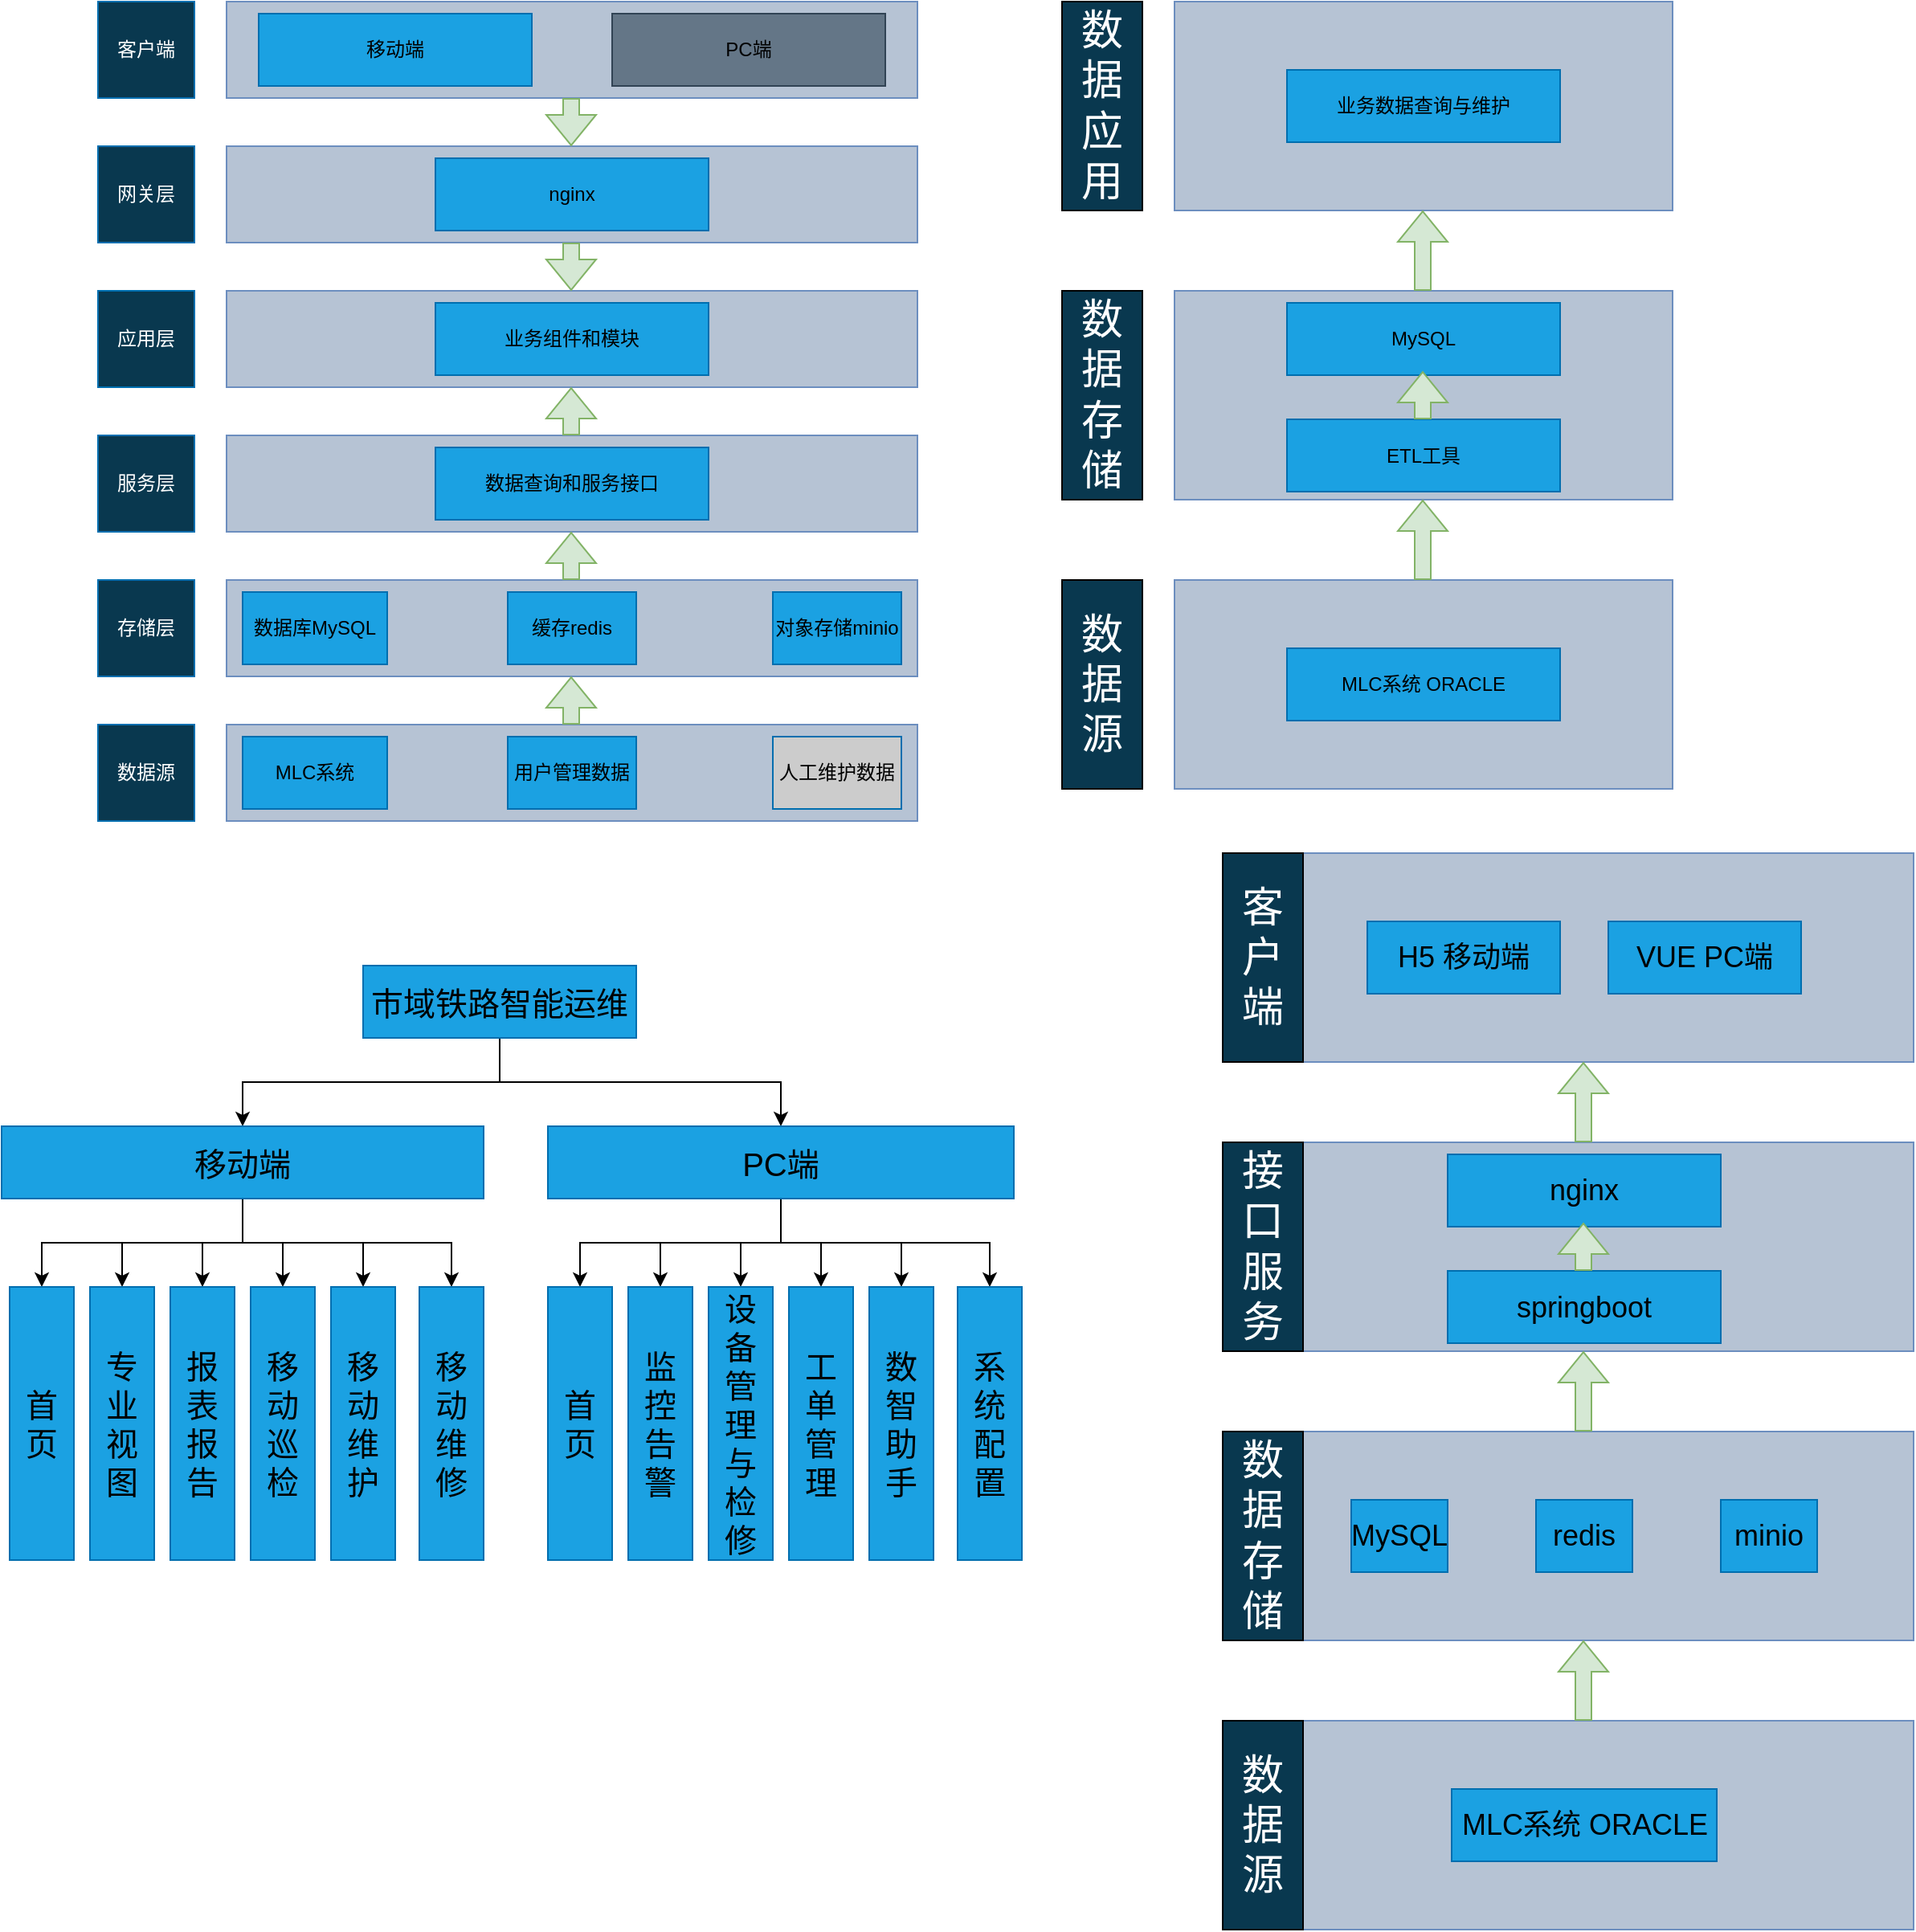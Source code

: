 <mxfile version="28.0.7">
  <diagram name="第 1 页" id="LLjCA8FpA9mF2V7TW0wK">
    <mxGraphModel dx="1418" dy="756" grid="1" gridSize="10" guides="1" tooltips="1" connect="1" arrows="1" fold="1" page="1" pageScale="1" pageWidth="3300" pageHeight="4681" math="0" shadow="0">
      <root>
        <mxCell id="0" />
        <mxCell id="1" parent="0" />
        <mxCell id="T-pPKBjrFjKDhYHmC0Yr-2" value="客户端" style="whiteSpace=wrap;html=1;aspect=fixed;fillColor=#09384F;fontColor=#FFFFFF;strokeColor=#006EAF;" parent="1" vertex="1">
          <mxGeometry x="110" y="210" width="60" height="60" as="geometry" />
        </mxCell>
        <mxCell id="T-pPKBjrFjKDhYHmC0Yr-3" value="" style="rounded=0;whiteSpace=wrap;html=1;fillColor=#B6C3D4;strokeColor=#6c8ebf;fontColor=#000000;" parent="1" vertex="1">
          <mxGeometry x="190" y="210" width="430" height="60" as="geometry" />
        </mxCell>
        <mxCell id="T-pPKBjrFjKDhYHmC0Yr-5" value="移动端" style="rounded=0;whiteSpace=wrap;html=1;fillColor=#1ba1e2;fontColor=#000000;strokeColor=#006EAF;" parent="1" vertex="1">
          <mxGeometry x="210" y="217.5" width="170" height="45" as="geometry" />
        </mxCell>
        <mxCell id="T-pPKBjrFjKDhYHmC0Yr-7" value="PC端" style="rounded=0;whiteSpace=wrap;html=1;fillColor=#647687;strokeColor=#314354;fontColor=#000000;" parent="1" vertex="1">
          <mxGeometry x="430" y="217.5" width="170" height="45" as="geometry" />
        </mxCell>
        <mxCell id="jx--1_HKr8451Tq5J7Lc-1" value="网关层" style="whiteSpace=wrap;html=1;aspect=fixed;fillColor=#09384F;fontColor=#FFFFFF;strokeColor=#006EAF;" vertex="1" parent="1">
          <mxGeometry x="110" y="300" width="60" height="60" as="geometry" />
        </mxCell>
        <mxCell id="jx--1_HKr8451Tq5J7Lc-2" value="" style="rounded=0;whiteSpace=wrap;html=1;fillColor=#B6C3D4;strokeColor=#6c8ebf;fontColor=#000000;" vertex="1" parent="1">
          <mxGeometry x="190" y="300" width="430" height="60" as="geometry" />
        </mxCell>
        <mxCell id="jx--1_HKr8451Tq5J7Lc-3" value="nginx" style="rounded=0;whiteSpace=wrap;html=1;fillColor=#1ba1e2;fontColor=#000000;strokeColor=#006EAF;" vertex="1" parent="1">
          <mxGeometry x="320" y="307.5" width="170" height="45" as="geometry" />
        </mxCell>
        <mxCell id="jx--1_HKr8451Tq5J7Lc-19" value="应用层" style="whiteSpace=wrap;html=1;aspect=fixed;fillColor=#09384F;fontColor=#FFFFFF;strokeColor=#006EAF;" vertex="1" parent="1">
          <mxGeometry x="110" y="390" width="60" height="60" as="geometry" />
        </mxCell>
        <mxCell id="jx--1_HKr8451Tq5J7Lc-20" value="" style="rounded=0;whiteSpace=wrap;html=1;fillColor=#B6C3D4;strokeColor=#6c8ebf;fontColor=#000000;" vertex="1" parent="1">
          <mxGeometry x="190" y="390" width="430" height="60" as="geometry" />
        </mxCell>
        <mxCell id="jx--1_HKr8451Tq5J7Lc-21" value="业务组件和模块" style="rounded=0;whiteSpace=wrap;html=1;fillColor=#1ba1e2;fontColor=#000000;strokeColor=#006EAF;" vertex="1" parent="1">
          <mxGeometry x="320" y="397.5" width="170" height="45" as="geometry" />
        </mxCell>
        <mxCell id="jx--1_HKr8451Tq5J7Lc-23" value="" style="shape=flexArrow;endArrow=classic;html=1;rounded=0;fillColor=#d5e8d4;strokeColor=#82b366;fontColor=#000000;" edge="1" parent="1">
          <mxGeometry width="50" height="50" relative="1" as="geometry">
            <mxPoint x="404.5" y="270" as="sourcePoint" />
            <mxPoint x="404.5" y="300" as="targetPoint" />
          </mxGeometry>
        </mxCell>
        <mxCell id="jx--1_HKr8451Tq5J7Lc-24" value="" style="shape=flexArrow;endArrow=classic;html=1;rounded=0;fillColor=#d5e8d4;strokeColor=#82b366;fontColor=#000000;" edge="1" parent="1">
          <mxGeometry width="50" height="50" relative="1" as="geometry">
            <mxPoint x="404.5" y="360" as="sourcePoint" />
            <mxPoint x="404.5" y="390" as="targetPoint" />
          </mxGeometry>
        </mxCell>
        <mxCell id="jx--1_HKr8451Tq5J7Lc-25" value="服务层" style="whiteSpace=wrap;html=1;aspect=fixed;fillColor=#09384F;fontColor=#FFFFFF;strokeColor=#006EAF;" vertex="1" parent="1">
          <mxGeometry x="110" y="480" width="60" height="60" as="geometry" />
        </mxCell>
        <mxCell id="jx--1_HKr8451Tq5J7Lc-26" value="" style="rounded=0;whiteSpace=wrap;html=1;fillColor=#B6C3D4;strokeColor=#6c8ebf;fontColor=#000000;" vertex="1" parent="1">
          <mxGeometry x="190" y="480" width="430" height="60" as="geometry" />
        </mxCell>
        <mxCell id="jx--1_HKr8451Tq5J7Lc-27" value="数据查询和服务接口" style="rounded=0;whiteSpace=wrap;html=1;fillColor=#1ba1e2;fontColor=#000000;strokeColor=#006EAF;" vertex="1" parent="1">
          <mxGeometry x="320" y="487.5" width="170" height="45" as="geometry" />
        </mxCell>
        <mxCell id="jx--1_HKr8451Tq5J7Lc-28" value="存储层" style="whiteSpace=wrap;html=1;aspect=fixed;fillColor=#09384F;fontColor=#FFFFFF;strokeColor=#006EAF;" vertex="1" parent="1">
          <mxGeometry x="110" y="570" width="60" height="60" as="geometry" />
        </mxCell>
        <mxCell id="jx--1_HKr8451Tq5J7Lc-29" value="" style="rounded=0;whiteSpace=wrap;html=1;fillColor=#B6C3D4;strokeColor=#6c8ebf;fontColor=#000000;" vertex="1" parent="1">
          <mxGeometry x="190" y="570" width="430" height="60" as="geometry" />
        </mxCell>
        <mxCell id="jx--1_HKr8451Tq5J7Lc-30" value="数据库MySQL" style="rounded=0;whiteSpace=wrap;html=1;fillColor=#1ba1e2;fontColor=#000000;strokeColor=#006EAF;" vertex="1" parent="1">
          <mxGeometry x="200" y="577.5" width="90" height="45" as="geometry" />
        </mxCell>
        <mxCell id="jx--1_HKr8451Tq5J7Lc-31" value="缓存redis" style="rounded=0;whiteSpace=wrap;html=1;fillColor=#1ba1e2;fontColor=#000000;strokeColor=#006EAF;" vertex="1" parent="1">
          <mxGeometry x="365" y="577.5" width="80" height="45" as="geometry" />
        </mxCell>
        <mxCell id="jx--1_HKr8451Tq5J7Lc-32" value="对象存储minio" style="rounded=0;whiteSpace=wrap;html=1;fillColor=#1ba1e2;fontColor=#000000;strokeColor=#006EAF;" vertex="1" parent="1">
          <mxGeometry x="530" y="577.5" width="80" height="45" as="geometry" />
        </mxCell>
        <mxCell id="jx--1_HKr8451Tq5J7Lc-33" value="数据源" style="whiteSpace=wrap;html=1;aspect=fixed;fillColor=#09384F;fontColor=#FFFFFF;strokeColor=#006EAF;" vertex="1" parent="1">
          <mxGeometry x="110" y="660" width="60" height="60" as="geometry" />
        </mxCell>
        <mxCell id="jx--1_HKr8451Tq5J7Lc-34" value="" style="rounded=0;whiteSpace=wrap;html=1;fillColor=#B6C3D4;strokeColor=#6c8ebf;fontColor=#000000;" vertex="1" parent="1">
          <mxGeometry x="190" y="660" width="430" height="60" as="geometry" />
        </mxCell>
        <mxCell id="jx--1_HKr8451Tq5J7Lc-35" value="MLC系统" style="rounded=0;whiteSpace=wrap;html=1;fillColor=#1ba1e2;fontColor=#000000;strokeColor=#006EAF;" vertex="1" parent="1">
          <mxGeometry x="200" y="667.5" width="90" height="45" as="geometry" />
        </mxCell>
        <mxCell id="jx--1_HKr8451Tq5J7Lc-36" value="用户管理数据" style="rounded=0;whiteSpace=wrap;html=1;fillColor=#1ba1e2;fontColor=#000000;strokeColor=#006EAF;" vertex="1" parent="1">
          <mxGeometry x="365" y="667.5" width="80" height="45" as="geometry" />
        </mxCell>
        <mxCell id="jx--1_HKr8451Tq5J7Lc-37" value="人工维护数据" style="rounded=0;whiteSpace=wrap;html=1;fillColor=#CCCCCC;fontColor=#000000;strokeColor=#006EAF;" vertex="1" parent="1">
          <mxGeometry x="530" y="667.5" width="80" height="45" as="geometry" />
        </mxCell>
        <mxCell id="jx--1_HKr8451Tq5J7Lc-38" value="" style="shape=flexArrow;endArrow=classic;html=1;rounded=0;fillColor=#d5e8d4;strokeColor=#82b366;fontColor=#000000;" edge="1" parent="1">
          <mxGeometry width="50" height="50" relative="1" as="geometry">
            <mxPoint x="404.5" y="660" as="sourcePoint" />
            <mxPoint x="404.5" y="630" as="targetPoint" />
          </mxGeometry>
        </mxCell>
        <mxCell id="jx--1_HKr8451Tq5J7Lc-40" value="" style="shape=flexArrow;endArrow=classic;html=1;rounded=0;fillColor=#d5e8d4;strokeColor=#82b366;fontColor=#000000;" edge="1" parent="1">
          <mxGeometry width="50" height="50" relative="1" as="geometry">
            <mxPoint x="404.5" y="480" as="sourcePoint" />
            <mxPoint x="404.5" y="450" as="targetPoint" />
          </mxGeometry>
        </mxCell>
        <mxCell id="jx--1_HKr8451Tq5J7Lc-41" value="" style="shape=flexArrow;endArrow=classic;html=1;rounded=0;fillColor=#d5e8d4;strokeColor=#82b366;fontColor=#000000;" edge="1" parent="1">
          <mxGeometry width="50" height="50" relative="1" as="geometry">
            <mxPoint x="404.5" y="570" as="sourcePoint" />
            <mxPoint x="404.5" y="540" as="targetPoint" />
          </mxGeometry>
        </mxCell>
        <mxCell id="jx--1_HKr8451Tq5J7Lc-44" value="" style="rounded=0;whiteSpace=wrap;html=1;fillColor=#B6C3D4;strokeColor=#6c8ebf;fontColor=#000000;" vertex="1" parent="1">
          <mxGeometry x="780" y="210" width="310" height="130" as="geometry" />
        </mxCell>
        <mxCell id="jx--1_HKr8451Tq5J7Lc-45" value="业务数据查询与维护" style="rounded=0;whiteSpace=wrap;html=1;fillColor=#1ba1e2;fontColor=#000000;strokeColor=#006EAF;" vertex="1" parent="1">
          <mxGeometry x="850" y="252.5" width="170" height="45" as="geometry" />
        </mxCell>
        <mxCell id="jx--1_HKr8451Tq5J7Lc-46" value="&lt;font style=&quot;font-size: 26px;&quot;&gt;数据应用&lt;/font&gt;" style="rounded=0;whiteSpace=wrap;html=1;fillColor=#09384F;fontColor=#FFFFFF;" vertex="1" parent="1">
          <mxGeometry x="710" y="210" width="50" height="130" as="geometry" />
        </mxCell>
        <mxCell id="jx--1_HKr8451Tq5J7Lc-47" value="" style="rounded=0;whiteSpace=wrap;html=1;fillColor=#B6C3D4;strokeColor=#6c8ebf;fontColor=#000000;" vertex="1" parent="1">
          <mxGeometry x="780" y="390" width="310" height="130" as="geometry" />
        </mxCell>
        <mxCell id="jx--1_HKr8451Tq5J7Lc-48" value="MySQL" style="rounded=0;whiteSpace=wrap;html=1;fillColor=#1ba1e2;fontColor=#000000;strokeColor=#006EAF;" vertex="1" parent="1">
          <mxGeometry x="850" y="397.5" width="170" height="45" as="geometry" />
        </mxCell>
        <mxCell id="jx--1_HKr8451Tq5J7Lc-49" value="&lt;font style=&quot;font-size: 26px;&quot;&gt;数据存储&lt;/font&gt;" style="rounded=0;whiteSpace=wrap;html=1;fillColor=#09384F;fontColor=#FFFFFF;" vertex="1" parent="1">
          <mxGeometry x="710" y="390" width="50" height="130" as="geometry" />
        </mxCell>
        <mxCell id="jx--1_HKr8451Tq5J7Lc-50" value="ETL工具" style="rounded=0;whiteSpace=wrap;html=1;fillColor=#1ba1e2;fontColor=#000000;strokeColor=#006EAF;" vertex="1" parent="1">
          <mxGeometry x="850" y="470" width="170" height="45" as="geometry" />
        </mxCell>
        <mxCell id="jx--1_HKr8451Tq5J7Lc-51" value="" style="rounded=0;whiteSpace=wrap;html=1;fillColor=#B6C3D4;strokeColor=#6c8ebf;fontColor=#000000;" vertex="1" parent="1">
          <mxGeometry x="780" y="570" width="310" height="130" as="geometry" />
        </mxCell>
        <mxCell id="jx--1_HKr8451Tq5J7Lc-53" value="&lt;font style=&quot;font-size: 26px;&quot;&gt;数据源&lt;/font&gt;" style="rounded=0;whiteSpace=wrap;html=1;fillColor=#09384F;fontColor=#FFFFFF;" vertex="1" parent="1">
          <mxGeometry x="710" y="570" width="50" height="130" as="geometry" />
        </mxCell>
        <mxCell id="jx--1_HKr8451Tq5J7Lc-54" value="MLC系统 ORACLE" style="rounded=0;whiteSpace=wrap;html=1;fillColor=#1ba1e2;fontColor=#000000;strokeColor=#006EAF;" vertex="1" parent="1">
          <mxGeometry x="850" y="612.5" width="170" height="45" as="geometry" />
        </mxCell>
        <mxCell id="jx--1_HKr8451Tq5J7Lc-57" value="" style="shape=flexArrow;endArrow=classic;html=1;rounded=0;fillColor=#d5e8d4;strokeColor=#82b366;fontColor=#000000;" edge="1" parent="1">
          <mxGeometry width="50" height="50" relative="1" as="geometry">
            <mxPoint x="934.5" y="390" as="sourcePoint" />
            <mxPoint x="934.5" y="340" as="targetPoint" />
          </mxGeometry>
        </mxCell>
        <mxCell id="jx--1_HKr8451Tq5J7Lc-58" value="" style="shape=flexArrow;endArrow=classic;html=1;rounded=0;fillColor=#d5e8d4;strokeColor=#82b366;fontColor=#000000;" edge="1" parent="1">
          <mxGeometry width="50" height="50" relative="1" as="geometry">
            <mxPoint x="934.5" y="470" as="sourcePoint" />
            <mxPoint x="934.5" y="440" as="targetPoint" />
          </mxGeometry>
        </mxCell>
        <mxCell id="jx--1_HKr8451Tq5J7Lc-59" value="" style="shape=flexArrow;endArrow=classic;html=1;rounded=0;fillColor=#d5e8d4;strokeColor=#82b366;fontColor=#000000;" edge="1" parent="1">
          <mxGeometry width="50" height="50" relative="1" as="geometry">
            <mxPoint x="934.5" y="570" as="sourcePoint" />
            <mxPoint x="934.5" y="520" as="targetPoint" />
          </mxGeometry>
        </mxCell>
        <mxCell id="jx--1_HKr8451Tq5J7Lc-63" style="edgeStyle=orthogonalEdgeStyle;rounded=0;orthogonalLoop=1;jettySize=auto;html=1;fontSize=20;" edge="1" parent="1" source="jx--1_HKr8451Tq5J7Lc-60" target="jx--1_HKr8451Tq5J7Lc-61">
          <mxGeometry relative="1" as="geometry" />
        </mxCell>
        <mxCell id="jx--1_HKr8451Tq5J7Lc-64" style="edgeStyle=orthogonalEdgeStyle;rounded=0;orthogonalLoop=1;jettySize=auto;html=1;fontSize=20;" edge="1" parent="1" source="jx--1_HKr8451Tq5J7Lc-60" target="jx--1_HKr8451Tq5J7Lc-62">
          <mxGeometry relative="1" as="geometry" />
        </mxCell>
        <mxCell id="jx--1_HKr8451Tq5J7Lc-60" value="市域铁路智能运维" style="rounded=0;whiteSpace=wrap;html=1;fillColor=#1ba1e2;fontColor=#000000;strokeColor=#006EAF;fontSize=20;" vertex="1" parent="1">
          <mxGeometry x="275" y="810" width="170" height="45" as="geometry" />
        </mxCell>
        <mxCell id="jx--1_HKr8451Tq5J7Lc-80" style="edgeStyle=orthogonalEdgeStyle;rounded=0;orthogonalLoop=1;jettySize=auto;html=1;" edge="1" parent="1" source="jx--1_HKr8451Tq5J7Lc-61" target="jx--1_HKr8451Tq5J7Lc-74">
          <mxGeometry relative="1" as="geometry" />
        </mxCell>
        <mxCell id="jx--1_HKr8451Tq5J7Lc-81" style="edgeStyle=orthogonalEdgeStyle;rounded=0;orthogonalLoop=1;jettySize=auto;html=1;" edge="1" parent="1" source="jx--1_HKr8451Tq5J7Lc-61" target="jx--1_HKr8451Tq5J7Lc-75">
          <mxGeometry relative="1" as="geometry" />
        </mxCell>
        <mxCell id="jx--1_HKr8451Tq5J7Lc-82" style="edgeStyle=orthogonalEdgeStyle;rounded=0;orthogonalLoop=1;jettySize=auto;html=1;exitX=0.5;exitY=1;exitDx=0;exitDy=0;" edge="1" parent="1" source="jx--1_HKr8451Tq5J7Lc-61" target="jx--1_HKr8451Tq5J7Lc-76">
          <mxGeometry relative="1" as="geometry" />
        </mxCell>
        <mxCell id="jx--1_HKr8451Tq5J7Lc-83" style="edgeStyle=orthogonalEdgeStyle;rounded=0;orthogonalLoop=1;jettySize=auto;html=1;exitX=0.5;exitY=1;exitDx=0;exitDy=0;entryX=0.5;entryY=0;entryDx=0;entryDy=0;" edge="1" parent="1" source="jx--1_HKr8451Tq5J7Lc-61" target="jx--1_HKr8451Tq5J7Lc-77">
          <mxGeometry relative="1" as="geometry" />
        </mxCell>
        <mxCell id="jx--1_HKr8451Tq5J7Lc-84" style="edgeStyle=orthogonalEdgeStyle;rounded=0;orthogonalLoop=1;jettySize=auto;html=1;exitX=0.5;exitY=1;exitDx=0;exitDy=0;" edge="1" parent="1" source="jx--1_HKr8451Tq5J7Lc-61" target="jx--1_HKr8451Tq5J7Lc-78">
          <mxGeometry relative="1" as="geometry" />
        </mxCell>
        <mxCell id="jx--1_HKr8451Tq5J7Lc-85" style="edgeStyle=orthogonalEdgeStyle;rounded=0;orthogonalLoop=1;jettySize=auto;html=1;exitX=0.5;exitY=1;exitDx=0;exitDy=0;" edge="1" parent="1" source="jx--1_HKr8451Tq5J7Lc-61" target="jx--1_HKr8451Tq5J7Lc-79">
          <mxGeometry relative="1" as="geometry" />
        </mxCell>
        <mxCell id="jx--1_HKr8451Tq5J7Lc-61" value="移动端" style="rounded=0;whiteSpace=wrap;html=1;fillColor=#1ba1e2;fontColor=#000000;strokeColor=#006EAF;fontSize=20;" vertex="1" parent="1">
          <mxGeometry x="50" y="910" width="300" height="45" as="geometry" />
        </mxCell>
        <mxCell id="jx--1_HKr8451Tq5J7Lc-86" style="edgeStyle=orthogonalEdgeStyle;rounded=0;orthogonalLoop=1;jettySize=auto;html=1;" edge="1" parent="1" source="jx--1_HKr8451Tq5J7Lc-62" target="jx--1_HKr8451Tq5J7Lc-66">
          <mxGeometry relative="1" as="geometry" />
        </mxCell>
        <mxCell id="jx--1_HKr8451Tq5J7Lc-87" style="edgeStyle=orthogonalEdgeStyle;rounded=0;orthogonalLoop=1;jettySize=auto;html=1;" edge="1" parent="1" source="jx--1_HKr8451Tq5J7Lc-62" target="jx--1_HKr8451Tq5J7Lc-67">
          <mxGeometry relative="1" as="geometry" />
        </mxCell>
        <mxCell id="jx--1_HKr8451Tq5J7Lc-88" style="edgeStyle=orthogonalEdgeStyle;rounded=0;orthogonalLoop=1;jettySize=auto;html=1;entryX=0.5;entryY=0;entryDx=0;entryDy=0;" edge="1" parent="1" source="jx--1_HKr8451Tq5J7Lc-62" target="jx--1_HKr8451Tq5J7Lc-68">
          <mxGeometry relative="1" as="geometry" />
        </mxCell>
        <mxCell id="jx--1_HKr8451Tq5J7Lc-89" style="edgeStyle=orthogonalEdgeStyle;rounded=0;orthogonalLoop=1;jettySize=auto;html=1;exitX=0.5;exitY=1;exitDx=0;exitDy=0;" edge="1" parent="1" source="jx--1_HKr8451Tq5J7Lc-62" target="jx--1_HKr8451Tq5J7Lc-69">
          <mxGeometry relative="1" as="geometry" />
        </mxCell>
        <mxCell id="jx--1_HKr8451Tq5J7Lc-90" style="edgeStyle=orthogonalEdgeStyle;rounded=0;orthogonalLoop=1;jettySize=auto;html=1;exitX=0.5;exitY=1;exitDx=0;exitDy=0;" edge="1" parent="1" source="jx--1_HKr8451Tq5J7Lc-62" target="jx--1_HKr8451Tq5J7Lc-70">
          <mxGeometry relative="1" as="geometry" />
        </mxCell>
        <mxCell id="jx--1_HKr8451Tq5J7Lc-91" style="edgeStyle=orthogonalEdgeStyle;rounded=0;orthogonalLoop=1;jettySize=auto;html=1;exitX=0.5;exitY=1;exitDx=0;exitDy=0;entryX=0.5;entryY=0;entryDx=0;entryDy=0;" edge="1" parent="1" source="jx--1_HKr8451Tq5J7Lc-62" target="jx--1_HKr8451Tq5J7Lc-71">
          <mxGeometry relative="1" as="geometry" />
        </mxCell>
        <mxCell id="jx--1_HKr8451Tq5J7Lc-62" value="PC端" style="rounded=0;whiteSpace=wrap;html=1;fillColor=#1ba1e2;fontColor=#000000;strokeColor=#006EAF;fontSize=20;" vertex="1" parent="1">
          <mxGeometry x="390" y="910" width="290" height="45" as="geometry" />
        </mxCell>
        <mxCell id="jx--1_HKr8451Tq5J7Lc-66" value="首页" style="rounded=0;whiteSpace=wrap;html=1;fillColor=#1ba1e2;fontColor=#000000;strokeColor=#006EAF;fontSize=20;" vertex="1" parent="1">
          <mxGeometry x="390" y="1010" width="40" height="170" as="geometry" />
        </mxCell>
        <mxCell id="jx--1_HKr8451Tq5J7Lc-67" value="监控告警" style="rounded=0;whiteSpace=wrap;html=1;fillColor=#1ba1e2;fontColor=#000000;strokeColor=#006EAF;fontSize=20;" vertex="1" parent="1">
          <mxGeometry x="440" y="1010" width="40" height="170" as="geometry" />
        </mxCell>
        <mxCell id="jx--1_HKr8451Tq5J7Lc-68" value="设备管理与检修" style="rounded=0;whiteSpace=wrap;html=1;fillColor=#1ba1e2;fontColor=#000000;strokeColor=#006EAF;fontSize=20;" vertex="1" parent="1">
          <mxGeometry x="490" y="1010" width="40" height="170" as="geometry" />
        </mxCell>
        <mxCell id="jx--1_HKr8451Tq5J7Lc-69" value="工单管理" style="rounded=0;whiteSpace=wrap;html=1;fillColor=#1ba1e2;fontColor=#000000;strokeColor=#006EAF;fontSize=20;" vertex="1" parent="1">
          <mxGeometry x="540" y="1010" width="40" height="170" as="geometry" />
        </mxCell>
        <mxCell id="jx--1_HKr8451Tq5J7Lc-70" value="数智助手" style="rounded=0;whiteSpace=wrap;html=1;fillColor=#1ba1e2;fontColor=#000000;strokeColor=#006EAF;fontSize=20;" vertex="1" parent="1">
          <mxGeometry x="590" y="1010" width="40" height="170" as="geometry" />
        </mxCell>
        <mxCell id="jx--1_HKr8451Tq5J7Lc-71" value="系统配置" style="rounded=0;whiteSpace=wrap;html=1;fillColor=#1ba1e2;fontColor=#000000;strokeColor=#006EAF;fontSize=20;" vertex="1" parent="1">
          <mxGeometry x="645" y="1010" width="40" height="170" as="geometry" />
        </mxCell>
        <mxCell id="jx--1_HKr8451Tq5J7Lc-74" value="首页" style="rounded=0;whiteSpace=wrap;html=1;fillColor=#1ba1e2;fontColor=#000000;strokeColor=#006EAF;fontSize=20;" vertex="1" parent="1">
          <mxGeometry x="55" y="1010" width="40" height="170" as="geometry" />
        </mxCell>
        <mxCell id="jx--1_HKr8451Tq5J7Lc-75" value="专业视图" style="rounded=0;whiteSpace=wrap;html=1;fillColor=#1ba1e2;fontColor=#000000;strokeColor=#006EAF;fontSize=20;" vertex="1" parent="1">
          <mxGeometry x="105" y="1010" width="40" height="170" as="geometry" />
        </mxCell>
        <mxCell id="jx--1_HKr8451Tq5J7Lc-76" value="报表报告" style="rounded=0;whiteSpace=wrap;html=1;fillColor=#1ba1e2;fontColor=#000000;strokeColor=#006EAF;fontSize=20;" vertex="1" parent="1">
          <mxGeometry x="155" y="1010" width="40" height="170" as="geometry" />
        </mxCell>
        <mxCell id="jx--1_HKr8451Tq5J7Lc-77" value="移动巡检" style="rounded=0;whiteSpace=wrap;html=1;fillColor=#1ba1e2;fontColor=#000000;strokeColor=#006EAF;fontSize=20;" vertex="1" parent="1">
          <mxGeometry x="205" y="1010" width="40" height="170" as="geometry" />
        </mxCell>
        <mxCell id="jx--1_HKr8451Tq5J7Lc-78" value="移动维护" style="rounded=0;whiteSpace=wrap;html=1;fillColor=#1ba1e2;fontColor=#000000;strokeColor=#006EAF;fontSize=20;" vertex="1" parent="1">
          <mxGeometry x="255" y="1010" width="40" height="170" as="geometry" />
        </mxCell>
        <mxCell id="jx--1_HKr8451Tq5J7Lc-79" value="移动维修" style="rounded=0;whiteSpace=wrap;html=1;fillColor=#1ba1e2;fontColor=#000000;strokeColor=#006EAF;fontSize=20;" vertex="1" parent="1">
          <mxGeometry x="310" y="1010" width="40" height="170" as="geometry" />
        </mxCell>
        <mxCell id="jx--1_HKr8451Tq5J7Lc-92" value="" style="rounded=0;whiteSpace=wrap;html=1;fillColor=#B6C3D4;strokeColor=#6c8ebf;fontColor=#000000;fontSize=18;" vertex="1" parent="1">
          <mxGeometry x="830" y="740" width="410" height="130" as="geometry" />
        </mxCell>
        <mxCell id="jx--1_HKr8451Tq5J7Lc-93" value="H5 移动端" style="rounded=0;whiteSpace=wrap;html=1;fillColor=#1ba1e2;fontColor=#000000;strokeColor=#006EAF;fontSize=18;" vertex="1" parent="1">
          <mxGeometry x="900" y="782.5" width="120" height="45" as="geometry" />
        </mxCell>
        <mxCell id="jx--1_HKr8451Tq5J7Lc-94" value="&lt;span style=&quot;font-size: 26px;&quot;&gt;客户端&lt;/span&gt;" style="rounded=0;whiteSpace=wrap;html=1;fillColor=#09384F;fontColor=#FFFFFF;" vertex="1" parent="1">
          <mxGeometry x="810" y="740" width="50" height="130" as="geometry" />
        </mxCell>
        <mxCell id="jx--1_HKr8451Tq5J7Lc-95" value="" style="rounded=0;whiteSpace=wrap;html=1;fillColor=#B6C3D4;strokeColor=#6c8ebf;fontColor=#000000;fontSize=18;" vertex="1" parent="1">
          <mxGeometry x="830" y="920" width="410" height="130" as="geometry" />
        </mxCell>
        <mxCell id="jx--1_HKr8451Tq5J7Lc-96" value="nginx" style="rounded=0;whiteSpace=wrap;html=1;fillColor=#1ba1e2;fontColor=#000000;strokeColor=#006EAF;fontSize=18;" vertex="1" parent="1">
          <mxGeometry x="950" y="927.5" width="170" height="45" as="geometry" />
        </mxCell>
        <mxCell id="jx--1_HKr8451Tq5J7Lc-97" value="&lt;font style=&quot;font-size: 26px;&quot;&gt;接口服务&lt;/font&gt;" style="rounded=0;whiteSpace=wrap;html=1;fillColor=#09384F;fontColor=#FFFFFF;" vertex="1" parent="1">
          <mxGeometry x="810" y="920" width="50" height="130" as="geometry" />
        </mxCell>
        <mxCell id="jx--1_HKr8451Tq5J7Lc-98" value="springboot" style="rounded=0;whiteSpace=wrap;html=1;fillColor=#1ba1e2;fontColor=#000000;strokeColor=#006EAF;fontSize=18;" vertex="1" parent="1">
          <mxGeometry x="950" y="1000" width="170" height="45" as="geometry" />
        </mxCell>
        <mxCell id="jx--1_HKr8451Tq5J7Lc-99" value="" style="rounded=0;whiteSpace=wrap;html=1;fillColor=#B6C3D4;strokeColor=#6c8ebf;fontColor=#000000;fontSize=18;" vertex="1" parent="1">
          <mxGeometry x="830" y="1100" width="410" height="130" as="geometry" />
        </mxCell>
        <mxCell id="jx--1_HKr8451Tq5J7Lc-100" value="&lt;font style=&quot;font-size: 26px;&quot;&gt;数据存储&lt;/font&gt;" style="rounded=0;whiteSpace=wrap;html=1;fillColor=#09384F;fontColor=#FFFFFF;" vertex="1" parent="1">
          <mxGeometry x="810" y="1100" width="50" height="130" as="geometry" />
        </mxCell>
        <mxCell id="jx--1_HKr8451Tq5J7Lc-101" value="MySQL" style="rounded=0;whiteSpace=wrap;html=1;fillColor=#1ba1e2;fontColor=#000000;strokeColor=#006EAF;fontSize=18;" vertex="1" parent="1">
          <mxGeometry x="890" y="1142.5" width="60" height="45" as="geometry" />
        </mxCell>
        <mxCell id="jx--1_HKr8451Tq5J7Lc-102" value="" style="shape=flexArrow;endArrow=classic;html=1;rounded=0;fillColor=#d5e8d4;strokeColor=#82b366;fontColor=#000000;fontSize=18;" edge="1" parent="1">
          <mxGeometry width="50" height="50" relative="1" as="geometry">
            <mxPoint x="1034.5" y="920" as="sourcePoint" />
            <mxPoint x="1034.5" y="870" as="targetPoint" />
          </mxGeometry>
        </mxCell>
        <mxCell id="jx--1_HKr8451Tq5J7Lc-103" value="" style="shape=flexArrow;endArrow=classic;html=1;rounded=0;fillColor=#d5e8d4;strokeColor=#82b366;fontColor=#000000;fontSize=18;" edge="1" parent="1">
          <mxGeometry width="50" height="50" relative="1" as="geometry">
            <mxPoint x="1034.5" y="1000" as="sourcePoint" />
            <mxPoint x="1034.5" y="970" as="targetPoint" />
          </mxGeometry>
        </mxCell>
        <mxCell id="jx--1_HKr8451Tq5J7Lc-104" value="" style="shape=flexArrow;endArrow=classic;html=1;rounded=0;fillColor=#d5e8d4;strokeColor=#82b366;fontColor=#000000;fontSize=18;" edge="1" parent="1">
          <mxGeometry width="50" height="50" relative="1" as="geometry">
            <mxPoint x="1034.5" y="1100" as="sourcePoint" />
            <mxPoint x="1034.5" y="1050" as="targetPoint" />
          </mxGeometry>
        </mxCell>
        <mxCell id="jx--1_HKr8451Tq5J7Lc-118" value="VUE PC端" style="rounded=0;whiteSpace=wrap;html=1;fillColor=#1ba1e2;fontColor=#000000;strokeColor=#006EAF;fontSize=18;" vertex="1" parent="1">
          <mxGeometry x="1050" y="782.5" width="120" height="45" as="geometry" />
        </mxCell>
        <mxCell id="jx--1_HKr8451Tq5J7Lc-119" value="redis" style="rounded=0;whiteSpace=wrap;html=1;fillColor=#1ba1e2;fontColor=#000000;strokeColor=#006EAF;fontSize=18;" vertex="1" parent="1">
          <mxGeometry x="1005" y="1142.5" width="60" height="45" as="geometry" />
        </mxCell>
        <mxCell id="jx--1_HKr8451Tq5J7Lc-120" value="minio" style="rounded=0;whiteSpace=wrap;html=1;fillColor=#1ba1e2;fontColor=#000000;strokeColor=#006EAF;fontSize=18;" vertex="1" parent="1">
          <mxGeometry x="1120" y="1142.5" width="60" height="45" as="geometry" />
        </mxCell>
        <mxCell id="jx--1_HKr8451Tq5J7Lc-121" value="" style="rounded=0;whiteSpace=wrap;html=1;fillColor=#B6C3D4;strokeColor=#6c8ebf;fontColor=#000000;fontSize=18;" vertex="1" parent="1">
          <mxGeometry x="830" y="1280" width="410" height="130" as="geometry" />
        </mxCell>
        <mxCell id="jx--1_HKr8451Tq5J7Lc-122" value="&lt;font style=&quot;font-size: 26px;&quot;&gt;数据源&lt;/font&gt;" style="rounded=0;whiteSpace=wrap;html=1;fillColor=#09384F;fontColor=#FFFFFF;" vertex="1" parent="1">
          <mxGeometry x="810" y="1280" width="50" height="130" as="geometry" />
        </mxCell>
        <mxCell id="jx--1_HKr8451Tq5J7Lc-124" value="MLC系统 ORACLE" style="rounded=0;whiteSpace=wrap;html=1;fillColor=#1ba1e2;fontColor=#000000;strokeColor=#006EAF;fontSize=18;" vertex="1" parent="1">
          <mxGeometry x="952.5" y="1322.5" width="165" height="45" as="geometry" />
        </mxCell>
        <mxCell id="jx--1_HKr8451Tq5J7Lc-126" value="" style="shape=flexArrow;endArrow=classic;html=1;rounded=0;fillColor=#d5e8d4;strokeColor=#82b366;fontColor=#000000;fontSize=18;" edge="1" parent="1">
          <mxGeometry width="50" height="50" relative="1" as="geometry">
            <mxPoint x="1034.5" y="1280" as="sourcePoint" />
            <mxPoint x="1034.5" y="1230" as="targetPoint" />
          </mxGeometry>
        </mxCell>
      </root>
    </mxGraphModel>
  </diagram>
</mxfile>
